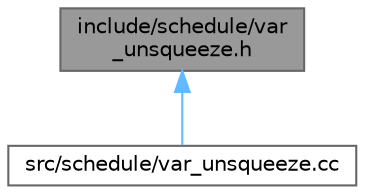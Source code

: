 digraph "include/schedule/var_unsqueeze.h"
{
 // LATEX_PDF_SIZE
  bgcolor="transparent";
  edge [fontname=Helvetica,fontsize=10,labelfontname=Helvetica,labelfontsize=10];
  node [fontname=Helvetica,fontsize=10,shape=box,height=0.2,width=0.4];
  Node1 [label="include/schedule/var\l_unsqueeze.h",height=0.2,width=0.4,color="gray40", fillcolor="grey60", style="filled", fontcolor="black",tooltip=" "];
  Node1 -> Node2 [dir="back",color="steelblue1",style="solid"];
  Node2 [label="src/schedule/var_unsqueeze.cc",height=0.2,width=0.4,color="grey40", fillcolor="white", style="filled",URL="$var__unsqueeze_8cc.html",tooltip=" "];
}
